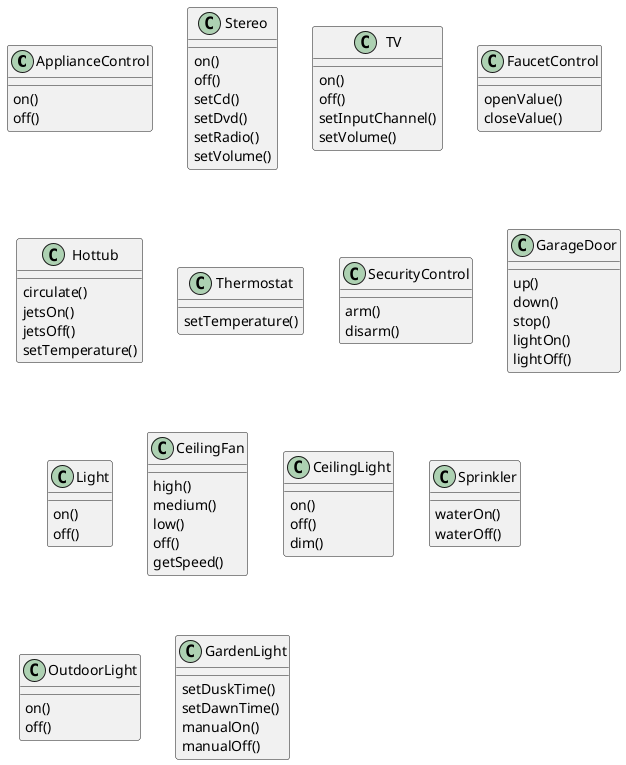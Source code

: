 @startuml
class ApplianceControl {
on()
off()
}
class Stereo {
on()
off()
setCd()
setDvd()
setRadio()
setVolume()
}
class TV {
on()
off()
setInputChannel()
setVolume()
}
class FaucetControl {
openValue()
closeValue()
}
class Hottub {
circulate()
jetsOn()
jetsOff()
setTemperature()
}
class Thermostat {
setTemperature()
}
class SecurityControl {
arm()
disarm()
}
class GarageDoor {
up()
down()
stop()
lightOn()
lightOff()
}
class Light {
on()
off()
}
class CeilingFan {
high()
medium()
low()
off()
getSpeed()
}
class CeilingLight {
on()
off()
dim()
}
class Sprinkler {
waterOn()
waterOff()
}
class OutdoorLight {
on()
off()
}
class GardenLight {
setDuskTime()
setDawnTime()
manualOn()
manualOff()
}

@enduml